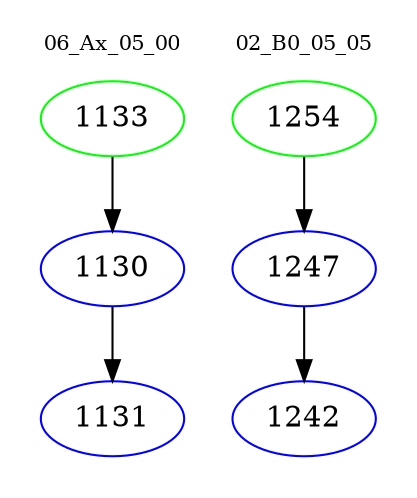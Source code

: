digraph{
subgraph cluster_0 {
color = white
label = "06_Ax_05_00";
fontsize=10;
T0_1133 [label="1133", color="green"]
T0_1133 -> T0_1130 [color="black"]
T0_1130 [label="1130", color="blue"]
T0_1130 -> T0_1131 [color="black"]
T0_1131 [label="1131", color="blue"]
}
subgraph cluster_1 {
color = white
label = "02_B0_05_05";
fontsize=10;
T1_1254 [label="1254", color="green"]
T1_1254 -> T1_1247 [color="black"]
T1_1247 [label="1247", color="blue"]
T1_1247 -> T1_1242 [color="black"]
T1_1242 [label="1242", color="blue"]
}
}

